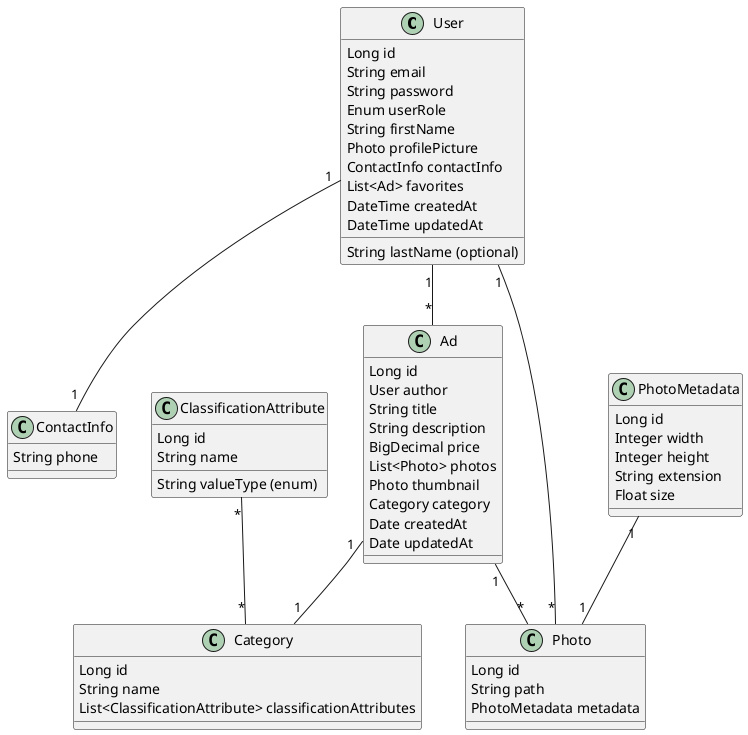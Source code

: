 @startuml
class User {
  Long id
  String email
  String password
  Enum userRole
  String firstName
  String lastName (optional)
  Photo profilePicture
  ContactInfo contactInfo
  List<Ad> favorites
  DateTime createdAt
  DateTime updatedAt
}

class ContactInfo{
  String phone
}


class Ad {
  Long id
  User author
  String title
  String description
  BigDecimal price
  List<Photo> photos
  Photo thumbnail
  Category category
  Date createdAt
  Date updatedAt
}

class ClassificationAttribute {
  Long id
  String name
  String valueType (enum)
}

class Category {
  Long id
  String name
  List<ClassificationAttribute> classificationAttributes
}

class Photo {
  Long id
  String path
  PhotoMetadata metadata
}

class PhotoMetadata {
  Long id
  Integer width
  Integer height
  String extension
  Float size
}


Ad "1" -- "*" Photo
Ad "1" -- "1" Category
User "1" -- "*" Ad
PhotoMetadata "1" -- "1" Photo
User "1" -- "*" Photo
ClassificationAttribute "*" -- "*" Category
User "1" -- "1" ContactInfo

@enduml
